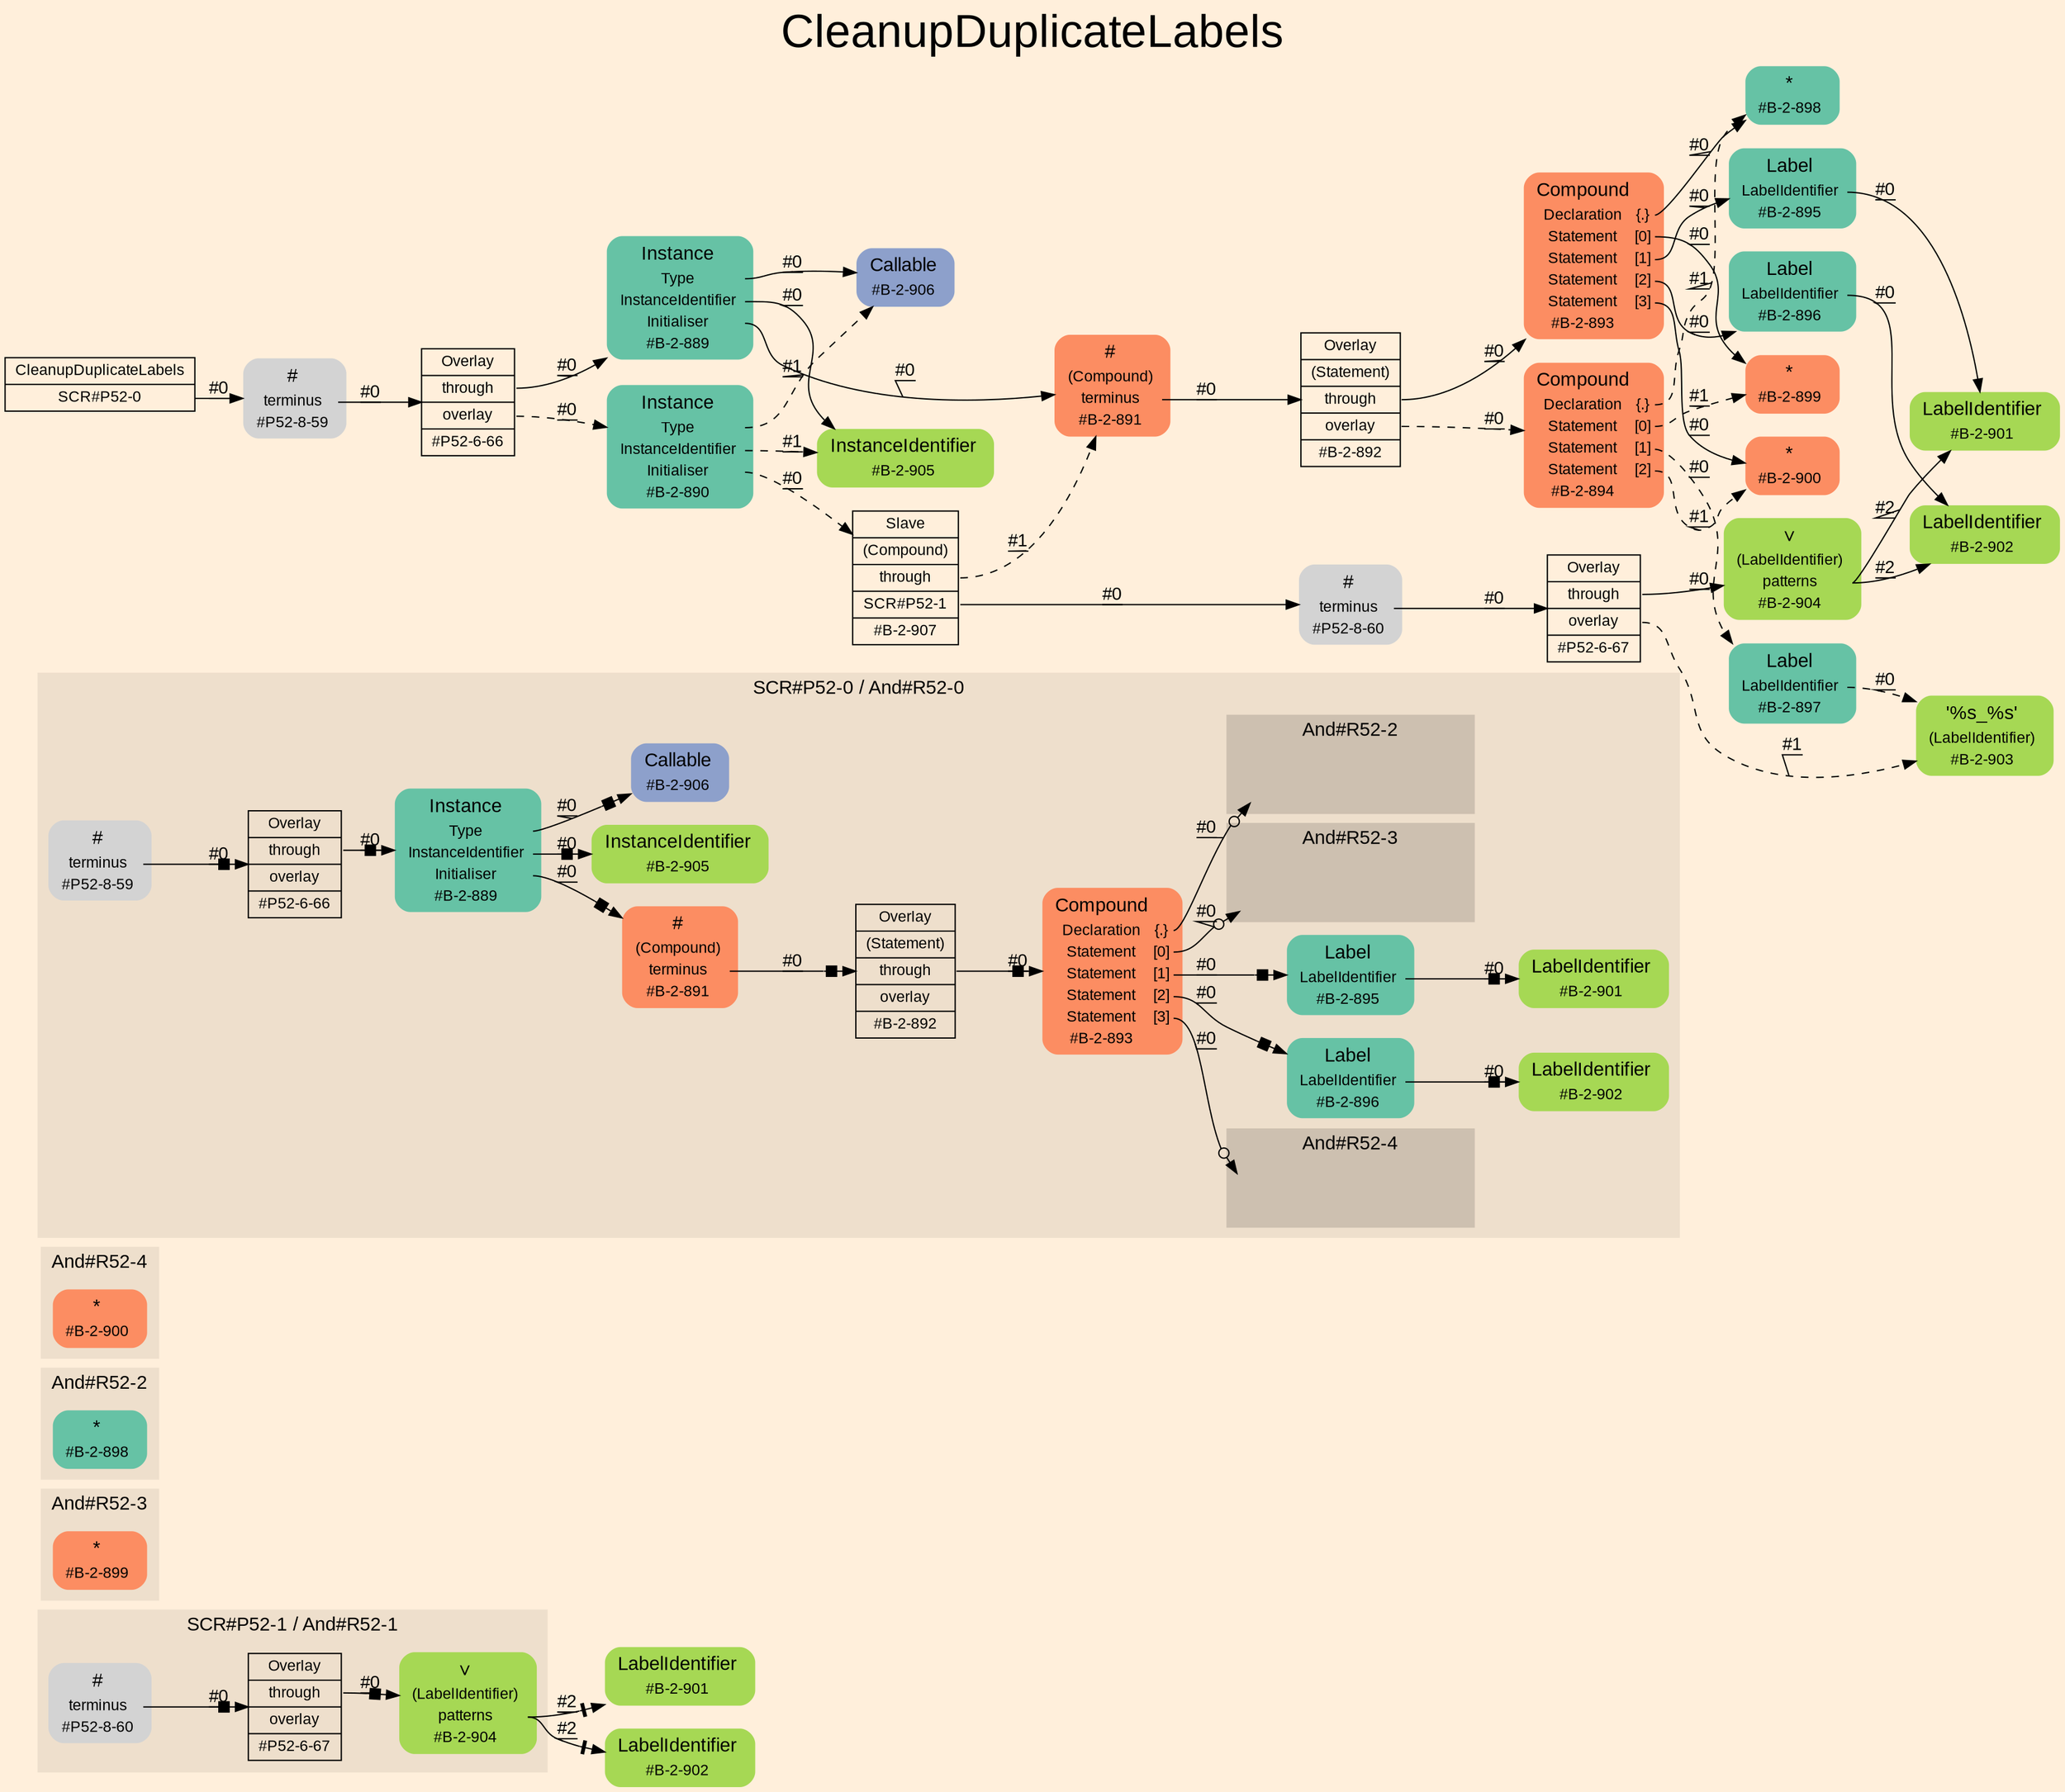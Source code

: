 digraph "CleanupDuplicateLabels" {
label = "CleanupDuplicateLabels"
labelloc = t
fontsize = "36"
graph [
    rankdir = "LR"
    ranksep = 0.3
    bgcolor = antiquewhite1
    color = black
    fontcolor = black
    fontname = "Arial"
];
node [
    fontname = "Arial"
];
edge [
    fontname = "Arial"
];

// -------------------- figure And#R52-1 --------------------
"And#R52-1 / #B-2-901" [
    shape = "plaintext"
    fillcolor = "/set28/5"
    label = <<TABLE BORDER="0" CELLBORDER="0" CELLSPACING="0">
     <TR><TD><FONT POINT-SIZE="15.0">LabelIdentifier</FONT></TD><TD></TD></TR>
     <TR><TD>#B-2-901</TD><TD PORT="port0"></TD></TR>
    </TABLE>>
    style = "rounded,filled"
    fontsize = "12"
];

"And#R52-1 / #B-2-902" [
    shape = "plaintext"
    fillcolor = "/set28/5"
    label = <<TABLE BORDER="0" CELLBORDER="0" CELLSPACING="0">
     <TR><TD><FONT POINT-SIZE="15.0">LabelIdentifier</FONT></TD><TD></TD></TR>
     <TR><TD>#B-2-902</TD><TD PORT="port0"></TD></TR>
    </TABLE>>
    style = "rounded,filled"
    fontsize = "12"
];

subgraph "clusterAnd#R52-1" {
    label = "SCR#P52-1 / And#R52-1"
    style = "filled"
    color = antiquewhite2
    fontsize = "15"
    "And#R52-1 / #P52-8-60" [
        shape = "plaintext"
        label = <<TABLE BORDER="0" CELLBORDER="0" CELLSPACING="0">
         <TR><TD><FONT POINT-SIZE="15.0">#</FONT></TD><TD></TD></TR>
         <TR><TD>terminus</TD><TD PORT="port0"></TD></TR>
         <TR><TD>#P52-8-60</TD><TD PORT="port1"></TD></TR>
        </TABLE>>
        style = "rounded,filled"
        fontsize = "12"
    ];
    
    "And#R52-1 / #P52-6-67" [
        shape = "record"
        fillcolor = antiquewhite2
        label = "<fixed> Overlay | <port0> through | <port1> overlay | <port2> #P52-6-67"
        style = "filled"
        fontsize = "12"
        color = black
        fontcolor = black
    ];
    
    "And#R52-1 / #B-2-904" [
        shape = "plaintext"
        fillcolor = "/set28/5"
        label = <<TABLE BORDER="0" CELLBORDER="0" CELLSPACING="0">
         <TR><TD><FONT POINT-SIZE="15.0">∨</FONT></TD><TD></TD></TR>
         <TR><TD>(LabelIdentifier)</TD><TD PORT="port0"></TD></TR>
         <TR><TD>patterns</TD><TD PORT="port1"></TD></TR>
         <TR><TD>#B-2-904</TD><TD PORT="port2"></TD></TR>
        </TABLE>>
        style = "rounded,filled"
        fontsize = "12"
    ];
    
}


// -------------------- figure And#R52-3 --------------------
subgraph "clusterAnd#R52-3" {
    label = "And#R52-3"
    style = "filled"
    color = antiquewhite2
    fontsize = "15"
    "And#R52-3 / #B-2-899" [
        shape = "plaintext"
        fillcolor = "/set28/2"
        label = <<TABLE BORDER="0" CELLBORDER="0" CELLSPACING="0">
         <TR><TD><FONT POINT-SIZE="15.0">*</FONT></TD><TD></TD></TR>
         <TR><TD>#B-2-899</TD><TD PORT="port0"></TD></TR>
        </TABLE>>
        style = "rounded,filled"
        fontsize = "12"
    ];
    
}


// -------------------- figure And#R52-2 --------------------
subgraph "clusterAnd#R52-2" {
    label = "And#R52-2"
    style = "filled"
    color = antiquewhite2
    fontsize = "15"
    "And#R52-2 / #B-2-898" [
        shape = "plaintext"
        fillcolor = "/set28/1"
        label = <<TABLE BORDER="0" CELLBORDER="0" CELLSPACING="0">
         <TR><TD><FONT POINT-SIZE="15.0">*</FONT></TD><TD></TD></TR>
         <TR><TD>#B-2-898</TD><TD PORT="port0"></TD></TR>
        </TABLE>>
        style = "rounded,filled"
        fontsize = "12"
    ];
    
}


// -------------------- figure And#R52-4 --------------------
subgraph "clusterAnd#R52-4" {
    label = "And#R52-4"
    style = "filled"
    color = antiquewhite2
    fontsize = "15"
    "And#R52-4 / #B-2-900" [
        shape = "plaintext"
        fillcolor = "/set28/2"
        label = <<TABLE BORDER="0" CELLBORDER="0" CELLSPACING="0">
         <TR><TD><FONT POINT-SIZE="15.0">*</FONT></TD><TD></TD></TR>
         <TR><TD>#B-2-900</TD><TD PORT="port0"></TD></TR>
        </TABLE>>
        style = "rounded,filled"
        fontsize = "12"
    ];
    
}


// -------------------- figure And#R52-0 --------------------
subgraph "clusterAnd#R52-0" {
    label = "SCR#P52-0 / And#R52-0"
    style = "filled"
    color = antiquewhite2
    fontsize = "15"
    "And#R52-0 / #P52-8-59" [
        shape = "plaintext"
        label = <<TABLE BORDER="0" CELLBORDER="0" CELLSPACING="0">
         <TR><TD><FONT POINT-SIZE="15.0">#</FONT></TD><TD></TD></TR>
         <TR><TD>terminus</TD><TD PORT="port0"></TD></TR>
         <TR><TD>#P52-8-59</TD><TD PORT="port1"></TD></TR>
        </TABLE>>
        style = "rounded,filled"
        fontsize = "12"
    ];
    
    "And#R52-0 / #B-2-892" [
        shape = "record"
        fillcolor = antiquewhite2
        label = "<fixed> Overlay | <port0> (Statement) | <port1> through | <port2> overlay | <port3> #B-2-892"
        style = "filled"
        fontsize = "12"
        color = black
        fontcolor = black
    ];
    
    "And#R52-0 / #B-2-891" [
        shape = "plaintext"
        fillcolor = "/set28/2"
        label = <<TABLE BORDER="0" CELLBORDER="0" CELLSPACING="0">
         <TR><TD><FONT POINT-SIZE="15.0">#</FONT></TD><TD></TD></TR>
         <TR><TD>(Compound)</TD><TD PORT="port0"></TD></TR>
         <TR><TD>terminus</TD><TD PORT="port1"></TD></TR>
         <TR><TD>#B-2-891</TD><TD PORT="port2"></TD></TR>
        </TABLE>>
        style = "rounded,filled"
        fontsize = "12"
    ];
    
    "And#R52-0 / #B-2-895" [
        shape = "plaintext"
        fillcolor = "/set28/1"
        label = <<TABLE BORDER="0" CELLBORDER="0" CELLSPACING="0">
         <TR><TD><FONT POINT-SIZE="15.0">Label</FONT></TD><TD></TD></TR>
         <TR><TD>LabelIdentifier</TD><TD PORT="port0"></TD></TR>
         <TR><TD>#B-2-895</TD><TD PORT="port1"></TD></TR>
        </TABLE>>
        style = "rounded,filled"
        fontsize = "12"
    ];
    
    "And#R52-0 / #B-2-901" [
        shape = "plaintext"
        fillcolor = "/set28/5"
        label = <<TABLE BORDER="0" CELLBORDER="0" CELLSPACING="0">
         <TR><TD><FONT POINT-SIZE="15.0">LabelIdentifier</FONT></TD><TD></TD></TR>
         <TR><TD>#B-2-901</TD><TD PORT="port0"></TD></TR>
        </TABLE>>
        style = "rounded,filled"
        fontsize = "12"
    ];
    
    "And#R52-0 / #B-2-906" [
        shape = "plaintext"
        fillcolor = "/set28/3"
        label = <<TABLE BORDER="0" CELLBORDER="0" CELLSPACING="0">
         <TR><TD><FONT POINT-SIZE="15.0">Callable</FONT></TD><TD></TD></TR>
         <TR><TD>#B-2-906</TD><TD PORT="port0"></TD></TR>
        </TABLE>>
        style = "rounded,filled"
        fontsize = "12"
    ];
    
    "And#R52-0 / #B-2-889" [
        shape = "plaintext"
        fillcolor = "/set28/1"
        label = <<TABLE BORDER="0" CELLBORDER="0" CELLSPACING="0">
         <TR><TD><FONT POINT-SIZE="15.0">Instance</FONT></TD><TD></TD></TR>
         <TR><TD>Type</TD><TD PORT="port0"></TD></TR>
         <TR><TD>InstanceIdentifier</TD><TD PORT="port1"></TD></TR>
         <TR><TD>Initialiser</TD><TD PORT="port2"></TD></TR>
         <TR><TD>#B-2-889</TD><TD PORT="port3"></TD></TR>
        </TABLE>>
        style = "rounded,filled"
        fontsize = "12"
    ];
    
    "And#R52-0 / #B-2-893" [
        shape = "plaintext"
        fillcolor = "/set28/2"
        label = <<TABLE BORDER="0" CELLBORDER="0" CELLSPACING="0">
         <TR><TD><FONT POINT-SIZE="15.0">Compound</FONT></TD><TD></TD></TR>
         <TR><TD>Declaration</TD><TD PORT="port0">{.}</TD></TR>
         <TR><TD>Statement</TD><TD PORT="port1">[0]</TD></TR>
         <TR><TD>Statement</TD><TD PORT="port2">[1]</TD></TR>
         <TR><TD>Statement</TD><TD PORT="port3">[2]</TD></TR>
         <TR><TD>Statement</TD><TD PORT="port4">[3]</TD></TR>
         <TR><TD>#B-2-893</TD><TD PORT="port5"></TD></TR>
        </TABLE>>
        style = "rounded,filled"
        fontsize = "12"
    ];
    
    "And#R52-0 / #B-2-902" [
        shape = "plaintext"
        fillcolor = "/set28/5"
        label = <<TABLE BORDER="0" CELLBORDER="0" CELLSPACING="0">
         <TR><TD><FONT POINT-SIZE="15.0">LabelIdentifier</FONT></TD><TD></TD></TR>
         <TR><TD>#B-2-902</TD><TD PORT="port0"></TD></TR>
        </TABLE>>
        style = "rounded,filled"
        fontsize = "12"
    ];
    
    "And#R52-0 / #P52-6-66" [
        shape = "record"
        fillcolor = antiquewhite2
        label = "<fixed> Overlay | <port0> through | <port1> overlay | <port2> #P52-6-66"
        style = "filled"
        fontsize = "12"
        color = black
        fontcolor = black
    ];
    
    "And#R52-0 / #B-2-905" [
        shape = "plaintext"
        fillcolor = "/set28/5"
        label = <<TABLE BORDER="0" CELLBORDER="0" CELLSPACING="0">
         <TR><TD><FONT POINT-SIZE="15.0">InstanceIdentifier</FONT></TD><TD></TD></TR>
         <TR><TD>#B-2-905</TD><TD PORT="port0"></TD></TR>
        </TABLE>>
        style = "rounded,filled"
        fontsize = "12"
    ];
    
    "And#R52-0 / #B-2-896" [
        shape = "plaintext"
        fillcolor = "/set28/1"
        label = <<TABLE BORDER="0" CELLBORDER="0" CELLSPACING="0">
         <TR><TD><FONT POINT-SIZE="15.0">Label</FONT></TD><TD></TD></TR>
         <TR><TD>LabelIdentifier</TD><TD PORT="port0"></TD></TR>
         <TR><TD>#B-2-896</TD><TD PORT="port1"></TD></TR>
        </TABLE>>
        style = "rounded,filled"
        fontsize = "12"
    ];
    
    subgraph "clusterAnd#R52-0 / And#R52-4" {
        label = "And#R52-4"
        style = "filled"
        color = antiquewhite3
        fontsize = "15"
        "And#R52-0 / #0 / #B-2-900" [
            shape = "none"
            style = "invisible"
        ];
        
    }
    
    subgraph "clusterAnd#R52-0 / And#R52-2" {
        label = "And#R52-2"
        style = "filled"
        color = antiquewhite3
        fontsize = "15"
        "And#R52-0 / #0 / #B-2-898" [
            shape = "none"
            style = "invisible"
        ];
        
    }
    
    subgraph "clusterAnd#R52-0 / And#R52-3" {
        label = "And#R52-3"
        style = "filled"
        color = antiquewhite3
        fontsize = "15"
        "And#R52-0 / #0 / #B-2-899" [
            shape = "none"
            style = "invisible"
        ];
        
    }
    
}


// -------------------- transformation figure --------------------
"CR#P52-0" [
    shape = "record"
    fillcolor = antiquewhite1
    label = "<fixed> CleanupDuplicateLabels | <port0> SCR#P52-0"
    style = "filled"
    fontsize = "12"
    color = black
    fontcolor = black
];

"#P52-8-59" [
    shape = "plaintext"
    label = <<TABLE BORDER="0" CELLBORDER="0" CELLSPACING="0">
     <TR><TD><FONT POINT-SIZE="15.0">#</FONT></TD><TD></TD></TR>
     <TR><TD>terminus</TD><TD PORT="port0"></TD></TR>
     <TR><TD>#P52-8-59</TD><TD PORT="port1"></TD></TR>
    </TABLE>>
    style = "rounded,filled"
    fontsize = "12"
];

"#P52-6-66" [
    shape = "record"
    fillcolor = antiquewhite1
    label = "<fixed> Overlay | <port0> through | <port1> overlay | <port2> #P52-6-66"
    style = "filled"
    fontsize = "12"
    color = black
    fontcolor = black
];

"#B-2-889" [
    shape = "plaintext"
    fillcolor = "/set28/1"
    label = <<TABLE BORDER="0" CELLBORDER="0" CELLSPACING="0">
     <TR><TD><FONT POINT-SIZE="15.0">Instance</FONT></TD><TD></TD></TR>
     <TR><TD>Type</TD><TD PORT="port0"></TD></TR>
     <TR><TD>InstanceIdentifier</TD><TD PORT="port1"></TD></TR>
     <TR><TD>Initialiser</TD><TD PORT="port2"></TD></TR>
     <TR><TD>#B-2-889</TD><TD PORT="port3"></TD></TR>
    </TABLE>>
    style = "rounded,filled"
    fontsize = "12"
];

"#B-2-906" [
    shape = "plaintext"
    fillcolor = "/set28/3"
    label = <<TABLE BORDER="0" CELLBORDER="0" CELLSPACING="0">
     <TR><TD><FONT POINT-SIZE="15.0">Callable</FONT></TD><TD></TD></TR>
     <TR><TD>#B-2-906</TD><TD PORT="port0"></TD></TR>
    </TABLE>>
    style = "rounded,filled"
    fontsize = "12"
];

"#B-2-905" [
    shape = "plaintext"
    fillcolor = "/set28/5"
    label = <<TABLE BORDER="0" CELLBORDER="0" CELLSPACING="0">
     <TR><TD><FONT POINT-SIZE="15.0">InstanceIdentifier</FONT></TD><TD></TD></TR>
     <TR><TD>#B-2-905</TD><TD PORT="port0"></TD></TR>
    </TABLE>>
    style = "rounded,filled"
    fontsize = "12"
];

"#B-2-891" [
    shape = "plaintext"
    fillcolor = "/set28/2"
    label = <<TABLE BORDER="0" CELLBORDER="0" CELLSPACING="0">
     <TR><TD><FONT POINT-SIZE="15.0">#</FONT></TD><TD></TD></TR>
     <TR><TD>(Compound)</TD><TD PORT="port0"></TD></TR>
     <TR><TD>terminus</TD><TD PORT="port1"></TD></TR>
     <TR><TD>#B-2-891</TD><TD PORT="port2"></TD></TR>
    </TABLE>>
    style = "rounded,filled"
    fontsize = "12"
];

"#B-2-892" [
    shape = "record"
    fillcolor = antiquewhite1
    label = "<fixed> Overlay | <port0> (Statement) | <port1> through | <port2> overlay | <port3> #B-2-892"
    style = "filled"
    fontsize = "12"
    color = black
    fontcolor = black
];

"#B-2-893" [
    shape = "plaintext"
    fillcolor = "/set28/2"
    label = <<TABLE BORDER="0" CELLBORDER="0" CELLSPACING="0">
     <TR><TD><FONT POINT-SIZE="15.0">Compound</FONT></TD><TD></TD></TR>
     <TR><TD>Declaration</TD><TD PORT="port0">{.}</TD></TR>
     <TR><TD>Statement</TD><TD PORT="port1">[0]</TD></TR>
     <TR><TD>Statement</TD><TD PORT="port2">[1]</TD></TR>
     <TR><TD>Statement</TD><TD PORT="port3">[2]</TD></TR>
     <TR><TD>Statement</TD><TD PORT="port4">[3]</TD></TR>
     <TR><TD>#B-2-893</TD><TD PORT="port5"></TD></TR>
    </TABLE>>
    style = "rounded,filled"
    fontsize = "12"
];

"#B-2-898" [
    shape = "plaintext"
    fillcolor = "/set28/1"
    label = <<TABLE BORDER="0" CELLBORDER="0" CELLSPACING="0">
     <TR><TD><FONT POINT-SIZE="15.0">*</FONT></TD><TD></TD></TR>
     <TR><TD>#B-2-898</TD><TD PORT="port0"></TD></TR>
    </TABLE>>
    style = "rounded,filled"
    fontsize = "12"
];

"#B-2-899" [
    shape = "plaintext"
    fillcolor = "/set28/2"
    label = <<TABLE BORDER="0" CELLBORDER="0" CELLSPACING="0">
     <TR><TD><FONT POINT-SIZE="15.0">*</FONT></TD><TD></TD></TR>
     <TR><TD>#B-2-899</TD><TD PORT="port0"></TD></TR>
    </TABLE>>
    style = "rounded,filled"
    fontsize = "12"
];

"#B-2-895" [
    shape = "plaintext"
    fillcolor = "/set28/1"
    label = <<TABLE BORDER="0" CELLBORDER="0" CELLSPACING="0">
     <TR><TD><FONT POINT-SIZE="15.0">Label</FONT></TD><TD></TD></TR>
     <TR><TD>LabelIdentifier</TD><TD PORT="port0"></TD></TR>
     <TR><TD>#B-2-895</TD><TD PORT="port1"></TD></TR>
    </TABLE>>
    style = "rounded,filled"
    fontsize = "12"
];

"#B-2-901" [
    shape = "plaintext"
    fillcolor = "/set28/5"
    label = <<TABLE BORDER="0" CELLBORDER="0" CELLSPACING="0">
     <TR><TD><FONT POINT-SIZE="15.0">LabelIdentifier</FONT></TD><TD></TD></TR>
     <TR><TD>#B-2-901</TD><TD PORT="port0"></TD></TR>
    </TABLE>>
    style = "rounded,filled"
    fontsize = "12"
];

"#B-2-896" [
    shape = "plaintext"
    fillcolor = "/set28/1"
    label = <<TABLE BORDER="0" CELLBORDER="0" CELLSPACING="0">
     <TR><TD><FONT POINT-SIZE="15.0">Label</FONT></TD><TD></TD></TR>
     <TR><TD>LabelIdentifier</TD><TD PORT="port0"></TD></TR>
     <TR><TD>#B-2-896</TD><TD PORT="port1"></TD></TR>
    </TABLE>>
    style = "rounded,filled"
    fontsize = "12"
];

"#B-2-902" [
    shape = "plaintext"
    fillcolor = "/set28/5"
    label = <<TABLE BORDER="0" CELLBORDER="0" CELLSPACING="0">
     <TR><TD><FONT POINT-SIZE="15.0">LabelIdentifier</FONT></TD><TD></TD></TR>
     <TR><TD>#B-2-902</TD><TD PORT="port0"></TD></TR>
    </TABLE>>
    style = "rounded,filled"
    fontsize = "12"
];

"#B-2-900" [
    shape = "plaintext"
    fillcolor = "/set28/2"
    label = <<TABLE BORDER="0" CELLBORDER="0" CELLSPACING="0">
     <TR><TD><FONT POINT-SIZE="15.0">*</FONT></TD><TD></TD></TR>
     <TR><TD>#B-2-900</TD><TD PORT="port0"></TD></TR>
    </TABLE>>
    style = "rounded,filled"
    fontsize = "12"
];

"#B-2-894" [
    shape = "plaintext"
    fillcolor = "/set28/2"
    label = <<TABLE BORDER="0" CELLBORDER="0" CELLSPACING="0">
     <TR><TD><FONT POINT-SIZE="15.0">Compound</FONT></TD><TD></TD></TR>
     <TR><TD>Declaration</TD><TD PORT="port0">{.}</TD></TR>
     <TR><TD>Statement</TD><TD PORT="port1">[0]</TD></TR>
     <TR><TD>Statement</TD><TD PORT="port2">[1]</TD></TR>
     <TR><TD>Statement</TD><TD PORT="port3">[2]</TD></TR>
     <TR><TD>#B-2-894</TD><TD PORT="port4"></TD></TR>
    </TABLE>>
    style = "rounded,filled"
    fontsize = "12"
];

"#B-2-897" [
    shape = "plaintext"
    fillcolor = "/set28/1"
    label = <<TABLE BORDER="0" CELLBORDER="0" CELLSPACING="0">
     <TR><TD><FONT POINT-SIZE="15.0">Label</FONT></TD><TD></TD></TR>
     <TR><TD>LabelIdentifier</TD><TD PORT="port0"></TD></TR>
     <TR><TD>#B-2-897</TD><TD PORT="port1"></TD></TR>
    </TABLE>>
    style = "rounded,filled"
    fontsize = "12"
];

"#B-2-903" [
    shape = "plaintext"
    fillcolor = "/set28/5"
    label = <<TABLE BORDER="0" CELLBORDER="0" CELLSPACING="0">
     <TR><TD><FONT POINT-SIZE="15.0">'%s_%s'</FONT></TD><TD></TD></TR>
     <TR><TD>(LabelIdentifier)</TD><TD PORT="port0"></TD></TR>
     <TR><TD>#B-2-903</TD><TD PORT="port1"></TD></TR>
    </TABLE>>
    style = "rounded,filled"
    fontsize = "12"
];

"#B-2-890" [
    shape = "plaintext"
    fillcolor = "/set28/1"
    label = <<TABLE BORDER="0" CELLBORDER="0" CELLSPACING="0">
     <TR><TD><FONT POINT-SIZE="15.0">Instance</FONT></TD><TD></TD></TR>
     <TR><TD>Type</TD><TD PORT="port0"></TD></TR>
     <TR><TD>InstanceIdentifier</TD><TD PORT="port1"></TD></TR>
     <TR><TD>Initialiser</TD><TD PORT="port2"></TD></TR>
     <TR><TD>#B-2-890</TD><TD PORT="port3"></TD></TR>
    </TABLE>>
    style = "rounded,filled"
    fontsize = "12"
];

"#B-2-907" [
    shape = "record"
    fillcolor = antiquewhite1
    label = "<fixed> Slave | <port0> (Compound) | <port1> through | <port2> SCR#P52-1 | <port3> #B-2-907"
    style = "filled"
    fontsize = "12"
    color = black
    fontcolor = black
];

"#P52-8-60" [
    shape = "plaintext"
    label = <<TABLE BORDER="0" CELLBORDER="0" CELLSPACING="0">
     <TR><TD><FONT POINT-SIZE="15.0">#</FONT></TD><TD></TD></TR>
     <TR><TD>terminus</TD><TD PORT="port0"></TD></TR>
     <TR><TD>#P52-8-60</TD><TD PORT="port1"></TD></TR>
    </TABLE>>
    style = "rounded,filled"
    fontsize = "12"
];

"#P52-6-67" [
    shape = "record"
    fillcolor = antiquewhite1
    label = "<fixed> Overlay | <port0> through | <port1> overlay | <port2> #P52-6-67"
    style = "filled"
    fontsize = "12"
    color = black
    fontcolor = black
];

"#B-2-904" [
    shape = "plaintext"
    fillcolor = "/set28/5"
    label = <<TABLE BORDER="0" CELLBORDER="0" CELLSPACING="0">
     <TR><TD><FONT POINT-SIZE="15.0">∨</FONT></TD><TD></TD></TR>
     <TR><TD>(LabelIdentifier)</TD><TD PORT="port0"></TD></TR>
     <TR><TD>patterns</TD><TD PORT="port1"></TD></TR>
     <TR><TD>#B-2-904</TD><TD PORT="port2"></TD></TR>
    </TABLE>>
    style = "rounded,filled"
    fontsize = "12"
];


// -------------------- links --------------------
// links for block CR#P52-0
"CR#P52-0":port0 -> "#P52-8-59" [
    label = "#0"
    decorate = true
    color = black
    fontcolor = black
];

// links for block #P52-8-59
"#P52-8-59":port0 -> "#P52-6-66" [
    label = "#0"
    decorate = true
    color = black
    fontcolor = black
];

// links for block #P52-6-66
"#P52-6-66":port0 -> "#B-2-889" [
    label = "#0"
    decorate = true
    color = black
    fontcolor = black
];

"#P52-6-66":port1 -> "#B-2-890" [
    style="dashed"
    label = "#0"
    decorate = true
    color = black
    fontcolor = black
];

// links for block #B-2-889
"#B-2-889":port0 -> "#B-2-906" [
    label = "#0"
    decorate = true
    color = black
    fontcolor = black
];

"#B-2-889":port1 -> "#B-2-905" [
    label = "#0"
    decorate = true
    color = black
    fontcolor = black
];

"#B-2-889":port2 -> "#B-2-891" [
    label = "#0"
    decorate = true
    color = black
    fontcolor = black
];

// links for block #B-2-906
// links for block #B-2-905
// links for block #B-2-891
"#B-2-891":port1 -> "#B-2-892" [
    label = "#0"
    decorate = true
    color = black
    fontcolor = black
];

// links for block #B-2-892
"#B-2-892":port1 -> "#B-2-893" [
    label = "#0"
    decorate = true
    color = black
    fontcolor = black
];

"#B-2-892":port2 -> "#B-2-894" [
    style="dashed"
    label = "#0"
    decorate = true
    color = black
    fontcolor = black
];

// links for block #B-2-893
"#B-2-893":port0 -> "#B-2-898" [
    label = "#0"
    decorate = true
    color = black
    fontcolor = black
];

"#B-2-893":port1 -> "#B-2-899" [
    label = "#0"
    decorate = true
    color = black
    fontcolor = black
];

"#B-2-893":port2 -> "#B-2-895" [
    label = "#0"
    decorate = true
    color = black
    fontcolor = black
];

"#B-2-893":port3 -> "#B-2-896" [
    label = "#0"
    decorate = true
    color = black
    fontcolor = black
];

"#B-2-893":port4 -> "#B-2-900" [
    label = "#0"
    decorate = true
    color = black
    fontcolor = black
];

// links for block #B-2-898
// links for block #B-2-899
// links for block #B-2-895
"#B-2-895":port0 -> "#B-2-901" [
    label = "#0"
    decorate = true
    color = black
    fontcolor = black
];

// links for block #B-2-901
// links for block #B-2-896
"#B-2-896":port0 -> "#B-2-902" [
    label = "#0"
    decorate = true
    color = black
    fontcolor = black
];

// links for block #B-2-902
// links for block #B-2-900
// links for block #B-2-894
"#B-2-894":port0 -> "#B-2-898" [
    style="dashed"
    label = "#1"
    decorate = true
    color = black
    fontcolor = black
];

"#B-2-894":port1 -> "#B-2-899" [
    style="dashed"
    label = "#1"
    decorate = true
    color = black
    fontcolor = black
];

"#B-2-894":port2 -> "#B-2-897" [
    style="dashed"
    label = "#0"
    decorate = true
    color = black
    fontcolor = black
];

"#B-2-894":port3 -> "#B-2-900" [
    style="dashed"
    label = "#1"
    decorate = true
    color = black
    fontcolor = black
];

// links for block #B-2-897
"#B-2-897":port0 -> "#B-2-903" [
    style="dashed"
    label = "#0"
    decorate = true
    color = black
    fontcolor = black
];

// links for block #B-2-903
// links for block #B-2-890
"#B-2-890":port0 -> "#B-2-906" [
    style="dashed"
    label = "#1"
    decorate = true
    color = black
    fontcolor = black
];

"#B-2-890":port1 -> "#B-2-905" [
    style="dashed"
    label = "#1"
    decorate = true
    color = black
    fontcolor = black
];

"#B-2-890":port2 -> "#B-2-907" [
    style="dashed"
    label = "#0"
    decorate = true
    color = black
    fontcolor = black
];

// links for block #B-2-907
"#B-2-907":port1 -> "#B-2-891" [
    style="dashed"
    label = "#1"
    decorate = true
    color = black
    fontcolor = black
];

"#B-2-907":port2 -> "#P52-8-60" [
    label = "#0"
    decorate = true
    color = black
    fontcolor = black
];

// links for block #P52-8-60
"#P52-8-60":port0 -> "#P52-6-67" [
    label = "#0"
    decorate = true
    color = black
    fontcolor = black
];

// links for block #P52-6-67
"#P52-6-67":port0 -> "#B-2-904" [
    label = "#0"
    decorate = true
    color = black
    fontcolor = black
];

"#P52-6-67":port1 -> "#B-2-903" [
    style="dashed"
    label = "#1"
    decorate = true
    color = black
    fontcolor = black
];

// links for block #B-2-904
"#B-2-904":port1 -> "#B-2-901" [
    label = "#2"
    decorate = true
    color = black
    fontcolor = black
];

"#B-2-904":port1 -> "#B-2-902" [
    label = "#2"
    decorate = true
    color = black
    fontcolor = black
];

// links for block And#R52-0 / #P52-8-59
"And#R52-0 / #P52-8-59":port0 -> "And#R52-0 / #P52-6-66" [
    arrowhead="normalnonebox"
    label = "#0"
    decorate = true
    color = black
    fontcolor = black
];

// links for block And#R52-0 / #B-2-892
"And#R52-0 / #B-2-892":port1 -> "And#R52-0 / #B-2-893" [
    arrowhead="normalnonebox"
    label = "#0"
    decorate = true
    color = black
    fontcolor = black
];

// links for block And#R52-0 / #B-2-891
"And#R52-0 / #B-2-891":port1 -> "And#R52-0 / #B-2-892" [
    arrowhead="normalnonebox"
    label = "#0"
    decorate = true
    color = black
    fontcolor = black
];

// links for block And#R52-0 / #B-2-895
"And#R52-0 / #B-2-895":port0 -> "And#R52-0 / #B-2-901" [
    arrowhead="normalnonebox"
    label = "#0"
    decorate = true
    color = black
    fontcolor = black
];

// links for block And#R52-0 / #B-2-901
// links for block And#R52-0 / #B-2-906
// links for block And#R52-0 / #B-2-889
"And#R52-0 / #B-2-889":port0 -> "And#R52-0 / #B-2-906" [
    arrowhead="normalnonebox"
    label = "#0"
    decorate = true
    color = black
    fontcolor = black
];

"And#R52-0 / #B-2-889":port1 -> "And#R52-0 / #B-2-905" [
    arrowhead="normalnonebox"
    label = "#0"
    decorate = true
    color = black
    fontcolor = black
];

"And#R52-0 / #B-2-889":port2 -> "And#R52-0 / #B-2-891" [
    arrowhead="normalnonebox"
    label = "#0"
    decorate = true
    color = black
    fontcolor = black
];

// links for block And#R52-0 / #B-2-893
"And#R52-0 / #B-2-893":port0 -> "And#R52-0 / #0 / #B-2-898" [
    arrowhead="normalnoneodot"
    label = "#0"
    decorate = true
    color = black
    fontcolor = black
];

"And#R52-0 / #B-2-893":port1 -> "And#R52-0 / #0 / #B-2-899" [
    arrowhead="normalnoneodot"
    label = "#0"
    decorate = true
    color = black
    fontcolor = black
];

"And#R52-0 / #B-2-893":port2 -> "And#R52-0 / #B-2-895" [
    arrowhead="normalnonebox"
    label = "#0"
    decorate = true
    color = black
    fontcolor = black
];

"And#R52-0 / #B-2-893":port3 -> "And#R52-0 / #B-2-896" [
    arrowhead="normalnonebox"
    label = "#0"
    decorate = true
    color = black
    fontcolor = black
];

"And#R52-0 / #B-2-893":port4 -> "And#R52-0 / #0 / #B-2-900" [
    arrowhead="normalnoneodot"
    label = "#0"
    decorate = true
    color = black
    fontcolor = black
];

// links for block And#R52-0 / #B-2-902
// links for block And#R52-0 / #P52-6-66
"And#R52-0 / #P52-6-66":port0 -> "And#R52-0 / #B-2-889" [
    arrowhead="normalnonebox"
    label = "#0"
    decorate = true
    color = black
    fontcolor = black
];

// links for block And#R52-0 / #B-2-905
// links for block And#R52-0 / #B-2-896
"And#R52-0 / #B-2-896":port0 -> "And#R52-0 / #B-2-902" [
    arrowhead="normalnonebox"
    label = "#0"
    decorate = true
    color = black
    fontcolor = black
];

// links for block And#R52-0 / #0 / #B-2-900
// links for block And#R52-0 / #0 / #B-2-898
// links for block And#R52-0 / #0 / #B-2-899
// links for block And#R52-4 / #B-2-900
// links for block And#R52-2 / #B-2-898
// links for block And#R52-3 / #B-2-899
// links for block And#R52-1 / #B-2-901
// links for block And#R52-1 / #B-2-902
// links for block And#R52-1 / #P52-8-60
"And#R52-1 / #P52-8-60":port0 -> "And#R52-1 / #P52-6-67" [
    arrowhead="normalnonebox"
    label = "#0"
    decorate = true
    color = black
    fontcolor = black
];

// links for block And#R52-1 / #P52-6-67
"And#R52-1 / #P52-6-67":port0 -> "And#R52-1 / #B-2-904" [
    arrowhead="normalnonebox"
    label = "#0"
    decorate = true
    color = black
    fontcolor = black
];

// links for block And#R52-1 / #B-2-904
"And#R52-1 / #B-2-904":port1 -> "And#R52-1 / #B-2-901" [
    arrowhead="normalnonetee"
    label = "#2"
    decorate = true
    color = black
    fontcolor = black
];

"And#R52-1 / #B-2-904":port1 -> "And#R52-1 / #B-2-902" [
    arrowhead="normalnonetee"
    label = "#2"
    decorate = true
    color = black
    fontcolor = black
];

}
